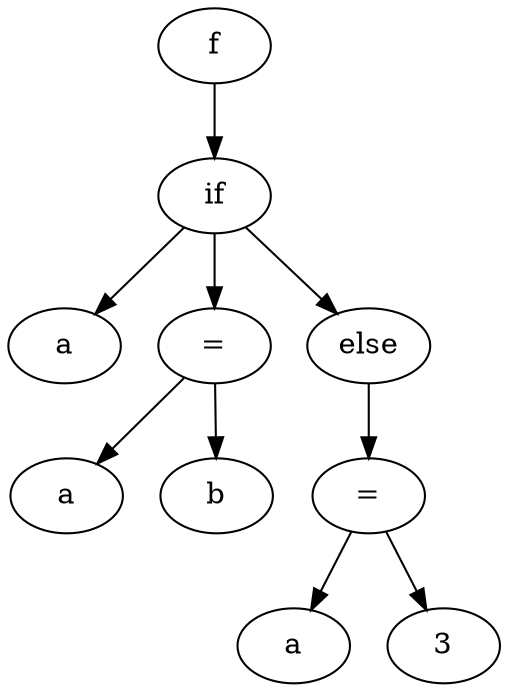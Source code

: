 # Executado assim: /home/user//output2dot.sh 
# https://graphviz.org/doc/info/lang.html
digraph {
  x55f964e153b0 [label="f"];
  x55f964e153b0 -> x55f964e15490
  x55f964e15490 [label="if"];
  x55f964e15490 -> x55f964e15510
  x55f964e15490 -> x55f964e155f0
  x55f964e15490 -> x55f964e15650
  x55f964e15510 [label="a"];
  x55f964e155f0 [label="="];
  x55f964e155f0 -> x55f964e15570
  x55f964e155f0 -> x55f964e155d0
  x55f964e15570 [label="a"];
  x55f964e155d0 [label="b"];
  x55f964e15650 [label="else"];
  x55f964e15650 -> x55f964e15750
  x55f964e15750 [label="="];
  x55f964e15750 -> x55f964e156d0
  x55f964e15750 -> x55f964e15730
  x55f964e156d0 [label="a"];
  x55f964e15730 [label="3"];
}
